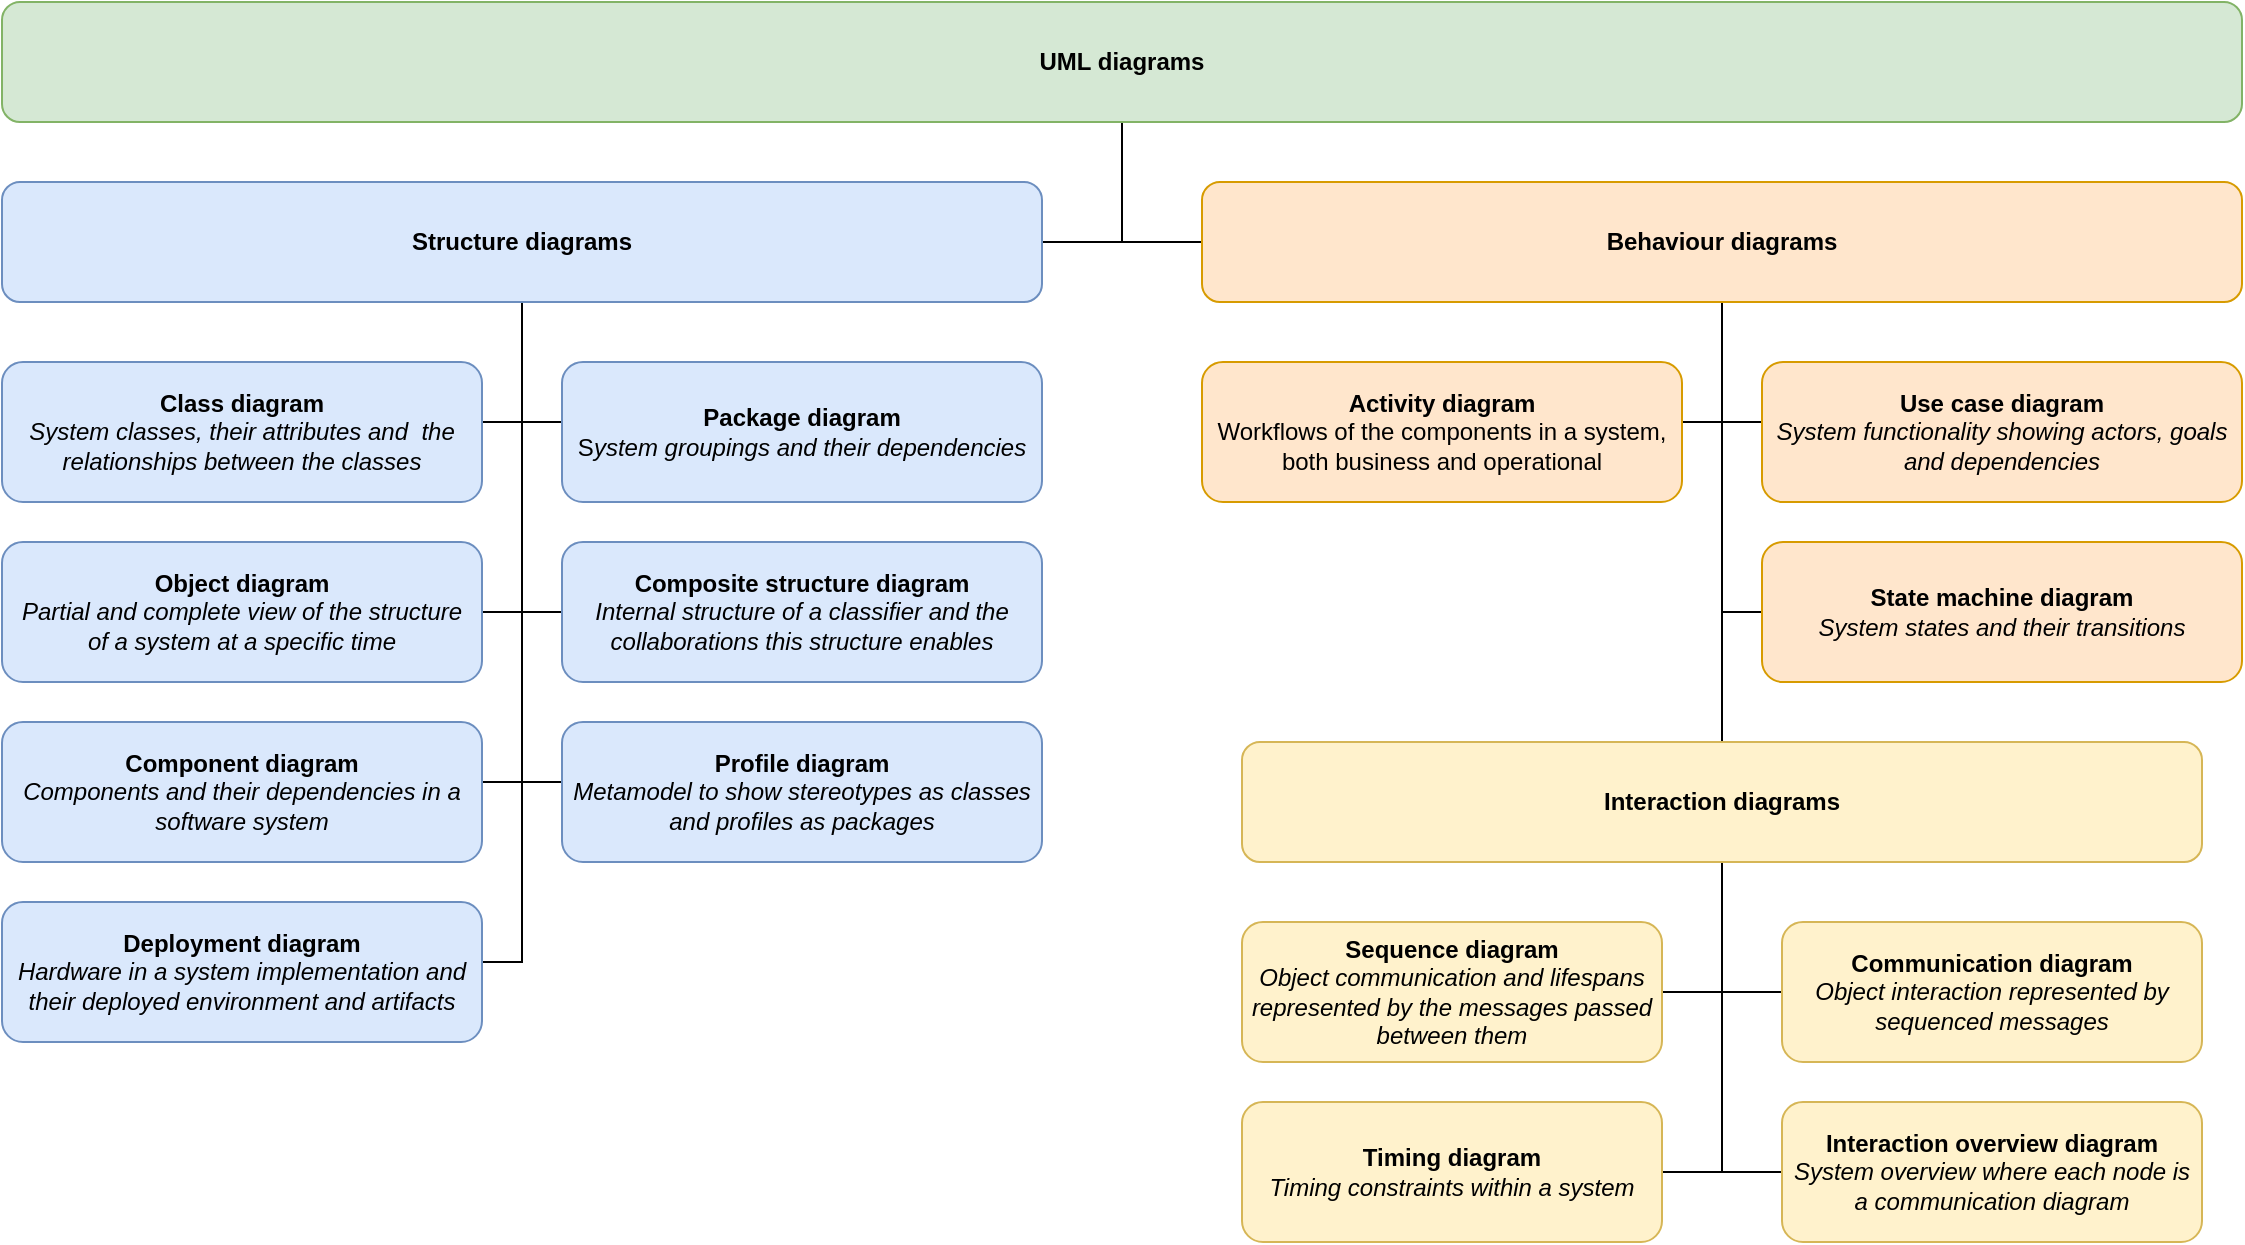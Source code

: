 <mxfile version="16.5.1" type="device"><diagram id="4MgxAiT06_KZMxbBPTQe" name="Page-1"><mxGraphModel dx="1332" dy="983" grid="1" gridSize="10" guides="1" tooltips="1" connect="1" arrows="1" fold="1" page="1" pageScale="1" pageWidth="1169" pageHeight="827" math="0" shadow="0"><root><mxCell id="0"/><mxCell id="1" parent="0"/><mxCell id="RmRmJjvTmahBdNnuwfnu-4" value="" style="edgeStyle=orthogonalEdgeStyle;rounded=0;orthogonalLoop=1;jettySize=auto;html=1;endArrow=none;endFill=0;" parent="1" source="RmRmJjvTmahBdNnuwfnu-1" target="RmRmJjvTmahBdNnuwfnu-3" edge="1"><mxGeometry relative="1" as="geometry"><Array as="points"><mxPoint x="585" y="140"/></Array></mxGeometry></mxCell><mxCell id="RmRmJjvTmahBdNnuwfnu-6" value="" style="edgeStyle=orthogonalEdgeStyle;rounded=0;orthogonalLoop=1;jettySize=auto;html=1;endArrow=none;endFill=0;" parent="1" source="RmRmJjvTmahBdNnuwfnu-1" target="RmRmJjvTmahBdNnuwfnu-5" edge="1"><mxGeometry relative="1" as="geometry"><Array as="points"><mxPoint x="585" y="140"/></Array></mxGeometry></mxCell><mxCell id="RmRmJjvTmahBdNnuwfnu-1" value="&lt;b&gt;UML diagrams&lt;/b&gt;" style="rounded=1;whiteSpace=wrap;html=1;fillColor=#d5e8d4;strokeColor=#82b366;" parent="1" vertex="1"><mxGeometry x="25" y="20" width="1120" height="60" as="geometry"/></mxCell><mxCell id="RmRmJjvTmahBdNnuwfnu-8" value="" style="edgeStyle=orthogonalEdgeStyle;rounded=0;orthogonalLoop=1;jettySize=auto;html=1;endArrow=none;endFill=0;" parent="1" source="RmRmJjvTmahBdNnuwfnu-3" target="RmRmJjvTmahBdNnuwfnu-7" edge="1"><mxGeometry relative="1" as="geometry"><Array as="points"><mxPoint x="285" y="230"/></Array></mxGeometry></mxCell><mxCell id="RmRmJjvTmahBdNnuwfnu-10" value="" style="edgeStyle=orthogonalEdgeStyle;rounded=0;orthogonalLoop=1;jettySize=auto;html=1;endArrow=none;endFill=0;" parent="1" source="RmRmJjvTmahBdNnuwfnu-3" target="RmRmJjvTmahBdNnuwfnu-9" edge="1"><mxGeometry relative="1" as="geometry"><Array as="points"><mxPoint x="285" y="230"/></Array></mxGeometry></mxCell><mxCell id="RmRmJjvTmahBdNnuwfnu-12" value="" style="edgeStyle=orthogonalEdgeStyle;rounded=0;orthogonalLoop=1;jettySize=auto;html=1;endArrow=none;endFill=0;" parent="1" source="RmRmJjvTmahBdNnuwfnu-3" target="RmRmJjvTmahBdNnuwfnu-11" edge="1"><mxGeometry relative="1" as="geometry"><Array as="points"><mxPoint x="285" y="240"/><mxPoint x="285" y="240"/></Array></mxGeometry></mxCell><mxCell id="RmRmJjvTmahBdNnuwfnu-15" value="" style="edgeStyle=orthogonalEdgeStyle;rounded=0;orthogonalLoop=1;jettySize=auto;html=1;endArrow=none;endFill=0;" parent="1" source="RmRmJjvTmahBdNnuwfnu-3" target="RmRmJjvTmahBdNnuwfnu-14" edge="1"><mxGeometry relative="1" as="geometry"><Array as="points"><mxPoint x="285" y="325"/></Array></mxGeometry></mxCell><mxCell id="RmRmJjvTmahBdNnuwfnu-18" value="" style="edgeStyle=orthogonalEdgeStyle;rounded=0;orthogonalLoop=1;jettySize=auto;html=1;endArrow=none;endFill=0;" parent="1" source="RmRmJjvTmahBdNnuwfnu-3" target="RmRmJjvTmahBdNnuwfnu-17" edge="1"><mxGeometry relative="1" as="geometry"><Array as="points"><mxPoint x="285" y="410"/></Array></mxGeometry></mxCell><mxCell id="RmRmJjvTmahBdNnuwfnu-20" value="" style="edgeStyle=orthogonalEdgeStyle;rounded=0;orthogonalLoop=1;jettySize=auto;html=1;endArrow=none;endFill=0;" parent="1" source="RmRmJjvTmahBdNnuwfnu-3" target="RmRmJjvTmahBdNnuwfnu-19" edge="1"><mxGeometry relative="1" as="geometry"><Array as="points"><mxPoint x="285" y="410"/></Array></mxGeometry></mxCell><mxCell id="RmRmJjvTmahBdNnuwfnu-22" value="" style="edgeStyle=orthogonalEdgeStyle;rounded=0;orthogonalLoop=1;jettySize=auto;html=1;endArrow=none;endFill=0;" parent="1" source="RmRmJjvTmahBdNnuwfnu-3" target="RmRmJjvTmahBdNnuwfnu-21" edge="1"><mxGeometry relative="1" as="geometry"><Array as="points"><mxPoint x="285" y="500"/></Array></mxGeometry></mxCell><mxCell id="RmRmJjvTmahBdNnuwfnu-3" value="&lt;b&gt;Structure diagrams&lt;/b&gt;" style="rounded=1;whiteSpace=wrap;html=1;fillColor=#dae8fc;strokeColor=#6c8ebf;" parent="1" vertex="1"><mxGeometry x="25" y="110" width="520" height="60" as="geometry"/></mxCell><mxCell id="RmRmJjvTmahBdNnuwfnu-24" value="" style="edgeStyle=orthogonalEdgeStyle;rounded=0;orthogonalLoop=1;jettySize=auto;html=1;endArrow=none;endFill=0;" parent="1" source="RmRmJjvTmahBdNnuwfnu-5" target="RmRmJjvTmahBdNnuwfnu-23" edge="1"><mxGeometry relative="1" as="geometry"><Array as="points"><mxPoint x="885" y="230"/></Array></mxGeometry></mxCell><mxCell id="RmRmJjvTmahBdNnuwfnu-26" value="" style="edgeStyle=orthogonalEdgeStyle;rounded=0;orthogonalLoop=1;jettySize=auto;html=1;endArrow=none;endFill=0;" parent="1" source="RmRmJjvTmahBdNnuwfnu-5" target="RmRmJjvTmahBdNnuwfnu-25" edge="1"><mxGeometry relative="1" as="geometry"><Array as="points"><mxPoint x="885" y="230"/></Array></mxGeometry></mxCell><mxCell id="RmRmJjvTmahBdNnuwfnu-28" value="" style="edgeStyle=orthogonalEdgeStyle;rounded=0;orthogonalLoop=1;jettySize=auto;html=1;endArrow=none;endFill=0;" parent="1" source="RmRmJjvTmahBdNnuwfnu-5" target="RmRmJjvTmahBdNnuwfnu-27" edge="1"><mxGeometry relative="1" as="geometry"><Array as="points"><mxPoint x="885" y="325"/></Array></mxGeometry></mxCell><mxCell id="RmRmJjvTmahBdNnuwfnu-30" style="edgeStyle=orthogonalEdgeStyle;rounded=0;orthogonalLoop=1;jettySize=auto;html=1;endArrow=none;endFill=0;" parent="1" source="RmRmJjvTmahBdNnuwfnu-5" target="RmRmJjvTmahBdNnuwfnu-29" edge="1"><mxGeometry relative="1" as="geometry"><Array as="points"><mxPoint x="885" y="230"/></Array></mxGeometry></mxCell><mxCell id="RmRmJjvTmahBdNnuwfnu-5" value="&lt;b&gt;Behaviour diagrams&lt;/b&gt;" style="rounded=1;whiteSpace=wrap;html=1;fillColor=#ffe6cc;strokeColor=#d79b00;" parent="1" vertex="1"><mxGeometry x="625" y="110" width="520" height="60" as="geometry"/></mxCell><mxCell id="RmRmJjvTmahBdNnuwfnu-7" value="&lt;div&gt;&lt;b&gt;Class diagram&lt;/b&gt;&lt;i&gt; &lt;br&gt;System classes, their attributes and&amp;nbsp; the relationships between the classes&lt;/i&gt;&lt;br&gt;&lt;/div&gt;" style="whiteSpace=wrap;html=1;rounded=1;fillColor=#dae8fc;strokeColor=#6c8ebf;" parent="1" vertex="1"><mxGeometry x="25" y="200" width="240" height="70" as="geometry"/></mxCell><mxCell id="RmRmJjvTmahBdNnuwfnu-9" value="&lt;b&gt;Package diagram&lt;/b&gt;&lt;br&gt;S&lt;i&gt;ystem groupings and their dependencies&lt;/i&gt;" style="whiteSpace=wrap;html=1;rounded=1;fillColor=#dae8fc;strokeColor=#6c8ebf;" parent="1" vertex="1"><mxGeometry x="305" y="200" width="240" height="70" as="geometry"/></mxCell><mxCell id="RmRmJjvTmahBdNnuwfnu-11" value="&lt;b&gt;Object diagram&lt;/b&gt;&lt;br&gt;&lt;i&gt;Partial and complete view of the structure &lt;br&gt;of a system at a specific time&lt;/i&gt;" style="whiteSpace=wrap;html=1;rounded=1;fillColor=#dae8fc;strokeColor=#6c8ebf;" parent="1" vertex="1"><mxGeometry x="25" y="290" width="240" height="70" as="geometry"/></mxCell><mxCell id="RmRmJjvTmahBdNnuwfnu-14" value="&lt;div&gt;&lt;b&gt;Composite structure diagram&lt;/b&gt;&lt;/div&gt;&lt;div&gt;&lt;i&gt;Internal structure of a classifier and the collaborations this structure enables&lt;/i&gt;&lt;br&gt;&lt;/div&gt;" style="whiteSpace=wrap;html=1;rounded=1;fillColor=#dae8fc;strokeColor=#6c8ebf;" parent="1" vertex="1"><mxGeometry x="305" y="290" width="240" height="70" as="geometry"/></mxCell><mxCell id="RmRmJjvTmahBdNnuwfnu-17" value="&lt;div&gt;&lt;b&gt;Profile diagram&lt;/b&gt;&lt;/div&gt;&lt;div&gt;&lt;i&gt;Metamodel to show stereotypes as classes and profiles as packages&lt;/i&gt;&lt;br&gt;&lt;/div&gt;" style="whiteSpace=wrap;html=1;rounded=1;fillColor=#dae8fc;strokeColor=#6c8ebf;" parent="1" vertex="1"><mxGeometry x="305" y="380" width="240" height="70" as="geometry"/></mxCell><mxCell id="RmRmJjvTmahBdNnuwfnu-19" value="&lt;b&gt;Component diagram&lt;/b&gt;&lt;i&gt;&lt;br&gt;Components and their dependencies in a software system&lt;/i&gt;" style="whiteSpace=wrap;html=1;rounded=1;fillColor=#dae8fc;strokeColor=#6c8ebf;" parent="1" vertex="1"><mxGeometry x="25" y="380" width="240" height="70" as="geometry"/></mxCell><mxCell id="RmRmJjvTmahBdNnuwfnu-21" value="&lt;b&gt;Deployment diagram&lt;/b&gt;&lt;br&gt;&lt;i&gt;Hardware in a system implementation and their deployed environment and artifacts&lt;/i&gt;" style="whiteSpace=wrap;html=1;rounded=1;fillColor=#dae8fc;strokeColor=#6c8ebf;" parent="1" vertex="1"><mxGeometry x="25" y="470" width="240" height="70" as="geometry"/></mxCell><mxCell id="RmRmJjvTmahBdNnuwfnu-23" value="&lt;b&gt;Activity diagram&lt;/b&gt;&lt;br&gt;Workflows of the components in a system, both business and operational" style="whiteSpace=wrap;html=1;rounded=1;fillColor=#ffe6cc;strokeColor=#d79b00;" parent="1" vertex="1"><mxGeometry x="625" y="200" width="240" height="70" as="geometry"/></mxCell><mxCell id="RmRmJjvTmahBdNnuwfnu-25" value="&lt;div&gt;&lt;b&gt;Use case diagram&lt;/b&gt;&lt;/div&gt;&lt;div&gt;&lt;i&gt;System functionality showing actors, goals and dependencies&lt;/i&gt;&lt;br&gt;&lt;/div&gt;" style="whiteSpace=wrap;html=1;rounded=1;fillColor=#ffe6cc;strokeColor=#d79b00;" parent="1" vertex="1"><mxGeometry x="905" y="200" width="240" height="70" as="geometry"/></mxCell><mxCell id="RmRmJjvTmahBdNnuwfnu-27" value="&lt;b&gt;State machine diagram&lt;/b&gt;&lt;br&gt;&lt;i&gt;System states and their transitions&lt;/i&gt;" style="whiteSpace=wrap;html=1;rounded=1;fillColor=#ffe6cc;strokeColor=#d79b00;" parent="1" vertex="1"><mxGeometry x="905" y="290" width="240" height="70" as="geometry"/></mxCell><mxCell id="RmRmJjvTmahBdNnuwfnu-32" value="" style="edgeStyle=orthogonalEdgeStyle;rounded=0;orthogonalLoop=1;jettySize=auto;html=1;endArrow=none;endFill=0;" parent="1" source="RmRmJjvTmahBdNnuwfnu-29" target="RmRmJjvTmahBdNnuwfnu-31" edge="1"><mxGeometry relative="1" as="geometry"><Array as="points"><mxPoint x="885" y="515"/></Array></mxGeometry></mxCell><mxCell id="RmRmJjvTmahBdNnuwfnu-34" value="" style="edgeStyle=orthogonalEdgeStyle;rounded=0;orthogonalLoop=1;jettySize=auto;html=1;endArrow=none;endFill=0;" parent="1" source="RmRmJjvTmahBdNnuwfnu-29" target="RmRmJjvTmahBdNnuwfnu-33" edge="1"><mxGeometry relative="1" as="geometry"><Array as="points"><mxPoint x="885" y="515"/></Array></mxGeometry></mxCell><mxCell id="RmRmJjvTmahBdNnuwfnu-37" value="" style="edgeStyle=orthogonalEdgeStyle;rounded=0;orthogonalLoop=1;jettySize=auto;html=1;endArrow=none;endFill=0;" parent="1" source="RmRmJjvTmahBdNnuwfnu-29" target="RmRmJjvTmahBdNnuwfnu-36" edge="1"><mxGeometry relative="1" as="geometry"><Array as="points"><mxPoint x="885" y="605"/></Array></mxGeometry></mxCell><mxCell id="RmRmJjvTmahBdNnuwfnu-39" value="" style="edgeStyle=orthogonalEdgeStyle;rounded=0;orthogonalLoop=1;jettySize=auto;html=1;endArrow=none;endFill=0;" parent="1" source="RmRmJjvTmahBdNnuwfnu-29" target="RmRmJjvTmahBdNnuwfnu-38" edge="1"><mxGeometry relative="1" as="geometry"><Array as="points"><mxPoint x="885" y="605"/></Array></mxGeometry></mxCell><mxCell id="RmRmJjvTmahBdNnuwfnu-29" value="&lt;b&gt;Interaction diagrams&lt;/b&gt;" style="rounded=1;whiteSpace=wrap;html=1;fillColor=#fff2cc;strokeColor=#d6b656;" parent="1" vertex="1"><mxGeometry x="645" y="390" width="480" height="60" as="geometry"/></mxCell><mxCell id="RmRmJjvTmahBdNnuwfnu-31" value="&lt;div&gt;&lt;b&gt;Sequence diagram&lt;/b&gt;&lt;/div&gt;&lt;div&gt;&lt;i&gt;Object communication and lifespans represented by the messages passed between them&lt;/i&gt;&lt;br&gt;&lt;/div&gt;" style="whiteSpace=wrap;html=1;rounded=1;fillColor=#fff2cc;strokeColor=#d6b656;" parent="1" vertex="1"><mxGeometry x="645" y="480" width="210" height="70" as="geometry"/></mxCell><mxCell id="RmRmJjvTmahBdNnuwfnu-33" value="&lt;b&gt;Communication diagram&lt;/b&gt;&lt;br&gt;&lt;i&gt;Object interaction represented by sequenced messages&lt;/i&gt;" style="whiteSpace=wrap;html=1;rounded=1;strokeColor=#d6b656;fillColor=#fff2cc;" parent="1" vertex="1"><mxGeometry x="915" y="480" width="210" height="70" as="geometry"/></mxCell><mxCell id="RmRmJjvTmahBdNnuwfnu-36" value="&lt;div&gt;&lt;b&gt;Timing diagram&lt;/b&gt;&lt;/div&gt;&lt;div&gt;&lt;i&gt;Timing constraints within a system&lt;/i&gt;&lt;br&gt;&lt;/div&gt;" style="whiteSpace=wrap;html=1;rounded=1;strokeColor=#d6b656;fillColor=#fff2cc;" parent="1" vertex="1"><mxGeometry x="645" y="570" width="210" height="70" as="geometry"/></mxCell><mxCell id="RmRmJjvTmahBdNnuwfnu-38" value="&lt;b&gt;Interaction overview diagram&lt;/b&gt;&lt;br&gt;&lt;i&gt;System overview where each node is a communication diagram&lt;/i&gt;" style="whiteSpace=wrap;html=1;rounded=1;strokeColor=#d6b656;fillColor=#fff2cc;" parent="1" vertex="1"><mxGeometry x="915" y="570" width="210" height="70" as="geometry"/></mxCell></root></mxGraphModel></diagram></mxfile>